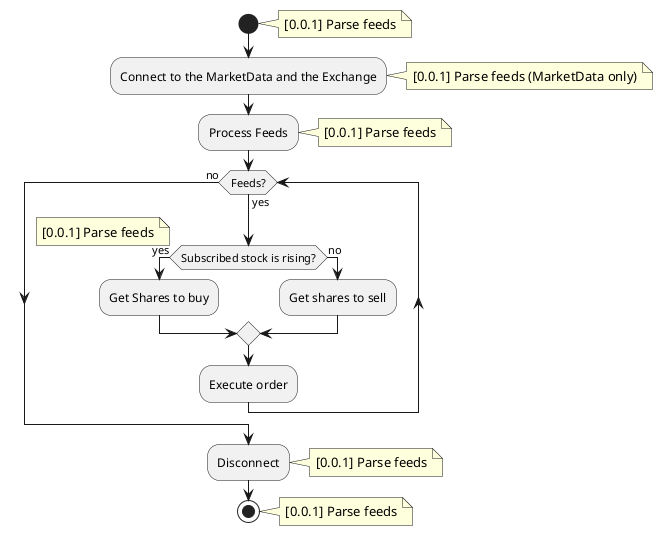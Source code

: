 @startuml

start

note right
  [0.0.1] Parse feeds
endnote
:Connect to the MarketData and the Exchange;
note right
  [0.0.1] Parse feeds (MarketData only)
endnote

:Process Feeds;
note right
  [0.0.1] Parse feeds
endnote

while (Feeds?) is (yes)
    if (Subscribed stock is rising?) then (yes)
        :Get Shares to buy;
    else (no)
        :Get shares to sell;
    endif
note left
  [0.0.1] Parse feeds
endnote
    :Execute order;
endwhile (no)

:Disconnect;
note right
  [0.0.1] Parse feeds
endnote

stop
note right
  [0.0.1] Parse feeds
endnote

@enduml
